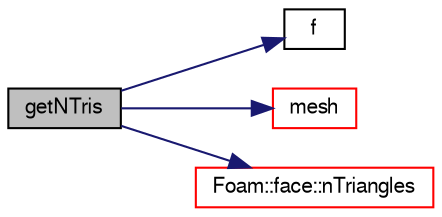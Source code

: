 digraph "getNTris"
{
  bgcolor="transparent";
  edge [fontname="FreeSans",fontsize="10",labelfontname="FreeSans",labelfontsize="10"];
  node [fontname="FreeSans",fontsize="10",shape=record];
  rankdir="LR";
  Node2799 [label="getNTris",height=0.2,width=0.4,color="black", fillcolor="grey75", style="filled", fontcolor="black"];
  Node2799 -> Node2800 [color="midnightblue",fontsize="10",style="solid",fontname="FreeSans"];
  Node2800 [label="f",height=0.2,width=0.4,color="black",URL="$a17900.html#a888be93833ac7a23170555c69c690288"];
  Node2799 -> Node2801 [color="midnightblue",fontsize="10",style="solid",fontname="FreeSans"];
  Node2801 [label="mesh",height=0.2,width=0.4,color="red",URL="$a21430.html#a6d5e6463d124593c34d8d925916d41d7"];
  Node2799 -> Node2845 [color="midnightblue",fontsize="10",style="solid",fontname="FreeSans"];
  Node2845 [label="Foam::face::nTriangles",height=0.2,width=0.4,color="red",URL="$a27218.html#ab82447e0cf16c46d3855de6a5d4ffda8",tooltip="Number of triangles after splitting. "];
}
